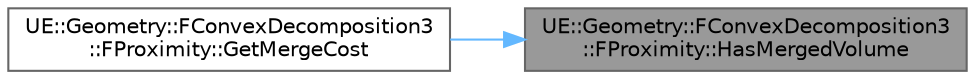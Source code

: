 digraph "UE::Geometry::FConvexDecomposition3::FProximity::HasMergedVolume"
{
 // INTERACTIVE_SVG=YES
 // LATEX_PDF_SIZE
  bgcolor="transparent";
  edge [fontname=Helvetica,fontsize=10,labelfontname=Helvetica,labelfontsize=10];
  node [fontname=Helvetica,fontsize=10,shape=box,height=0.2,width=0.4];
  rankdir="RL";
  Node1 [id="Node000001",label="UE::Geometry::FConvexDecomposition3\l::FProximity::HasMergedVolume",height=0.2,width=0.4,color="gray40", fillcolor="grey60", style="filled", fontcolor="black",tooltip=" "];
  Node1 -> Node2 [id="edge1_Node000001_Node000002",dir="back",color="steelblue1",style="solid",tooltip=" "];
  Node2 [id="Node000002",label="UE::Geometry::FConvexDecomposition3\l::FProximity::GetMergeCost",height=0.2,width=0.4,color="grey40", fillcolor="white", style="filled",URL="$da/d5e/structUE_1_1Geometry_1_1FConvexDecomposition3_1_1FProximity.html#acceeb3a832e7c6a29f5b8858d6ac18c1",tooltip=" "];
}
